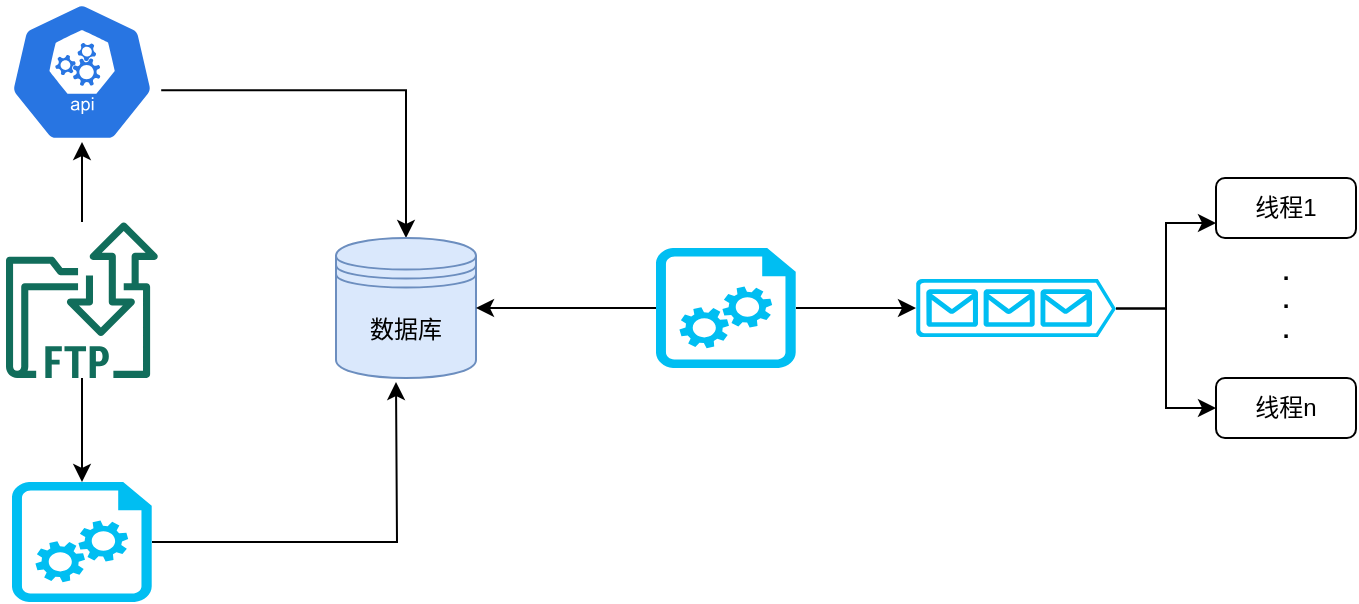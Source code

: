 <mxfile version="14.8.0" type="github">
  <diagram id="fYKfGPqdpj5STdfEeVyN" name="Page-1">
    <mxGraphModel dx="942" dy="582" grid="1" gridSize="10" guides="1" tooltips="1" connect="1" arrows="1" fold="1" page="1" pageScale="1" pageWidth="1169" pageHeight="1654" math="0" shadow="0">
      <root>
        <mxCell id="0" />
        <mxCell id="1" parent="0" />
        <mxCell id="s__IYp2AZCWsRCQvnXPb-18" style="edgeStyle=orthogonalEdgeStyle;rounded=0;orthogonalLoop=1;jettySize=auto;html=1;exitX=1;exitY=0.5;exitDx=0;exitDy=0;exitPerimeter=0;" edge="1" parent="1" source="s__IYp2AZCWsRCQvnXPb-1">
          <mxGeometry relative="1" as="geometry">
            <mxPoint x="430" y="240" as="targetPoint" />
          </mxGeometry>
        </mxCell>
        <mxCell id="s__IYp2AZCWsRCQvnXPb-1" value="" style="verticalLabelPosition=bottom;html=1;verticalAlign=top;align=center;strokeColor=none;fillColor=#00BEF2;shape=mxgraph.azure.startup_task;pointerEvents=1;" vertex="1" parent="1">
          <mxGeometry x="238" y="290" width="70" height="60" as="geometry" />
        </mxCell>
        <mxCell id="s__IYp2AZCWsRCQvnXPb-17" style="edgeStyle=orthogonalEdgeStyle;rounded=0;orthogonalLoop=1;jettySize=auto;html=1;exitX=0.995;exitY=0.63;exitDx=0;exitDy=0;exitPerimeter=0;entryX=0.5;entryY=0;entryDx=0;entryDy=0;" edge="1" parent="1" source="s__IYp2AZCWsRCQvnXPb-2" target="s__IYp2AZCWsRCQvnXPb-3">
          <mxGeometry relative="1" as="geometry" />
        </mxCell>
        <mxCell id="s__IYp2AZCWsRCQvnXPb-2" value="" style="html=1;dashed=0;whitespace=wrap;fillColor=#2875E2;strokeColor=#ffffff;points=[[0.005,0.63,0],[0.1,0.2,0],[0.9,0.2,0],[0.5,0,0],[0.995,0.63,0],[0.72,0.99,0],[0.5,1,0],[0.28,0.99,0]];shape=mxgraph.kubernetes.icon;prIcon=api" vertex="1" parent="1">
          <mxGeometry x="233" y="50" width="80" height="70" as="geometry" />
        </mxCell>
        <mxCell id="s__IYp2AZCWsRCQvnXPb-3" value="数据库" style="shape=datastore;whiteSpace=wrap;html=1;fillColor=#dae8fc;strokeColor=#6c8ebf;" vertex="1" parent="1">
          <mxGeometry x="400" y="168" width="70" height="70" as="geometry" />
        </mxCell>
        <mxCell id="s__IYp2AZCWsRCQvnXPb-15" value="" style="edgeStyle=orthogonalEdgeStyle;rounded=0;orthogonalLoop=1;jettySize=auto;html=1;" edge="1" parent="1" source="s__IYp2AZCWsRCQvnXPb-4" target="s__IYp2AZCWsRCQvnXPb-2">
          <mxGeometry relative="1" as="geometry" />
        </mxCell>
        <mxCell id="s__IYp2AZCWsRCQvnXPb-16" value="" style="edgeStyle=orthogonalEdgeStyle;rounded=0;orthogonalLoop=1;jettySize=auto;html=1;" edge="1" parent="1" source="s__IYp2AZCWsRCQvnXPb-4" target="s__IYp2AZCWsRCQvnXPb-1">
          <mxGeometry relative="1" as="geometry" />
        </mxCell>
        <mxCell id="s__IYp2AZCWsRCQvnXPb-4" value="" style="outlineConnect=0;fontColor=#232F3E;gradientColor=none;fillColor=#116D5B;strokeColor=none;dashed=0;verticalLabelPosition=bottom;verticalAlign=top;align=center;html=1;fontSize=12;fontStyle=0;aspect=fixed;shape=mxgraph.aws4.transfer_for_ftp_resource;" vertex="1" parent="1">
          <mxGeometry x="235" y="160" width="76" height="78" as="geometry" />
        </mxCell>
        <mxCell id="s__IYp2AZCWsRCQvnXPb-19" style="edgeStyle=orthogonalEdgeStyle;rounded=0;orthogonalLoop=1;jettySize=auto;html=1;exitX=0;exitY=0.5;exitDx=0;exitDy=0;exitPerimeter=0;entryX=1;entryY=0.5;entryDx=0;entryDy=0;" edge="1" parent="1" source="s__IYp2AZCWsRCQvnXPb-5" target="s__IYp2AZCWsRCQvnXPb-3">
          <mxGeometry relative="1" as="geometry" />
        </mxCell>
        <mxCell id="s__IYp2AZCWsRCQvnXPb-20" style="edgeStyle=orthogonalEdgeStyle;rounded=0;orthogonalLoop=1;jettySize=auto;html=1;exitX=1;exitY=0.5;exitDx=0;exitDy=0;exitPerimeter=0;entryX=0;entryY=0.5;entryDx=0;entryDy=0;entryPerimeter=0;" edge="1" parent="1" source="s__IYp2AZCWsRCQvnXPb-5" target="s__IYp2AZCWsRCQvnXPb-6">
          <mxGeometry relative="1" as="geometry" />
        </mxCell>
        <mxCell id="s__IYp2AZCWsRCQvnXPb-5" value="" style="verticalLabelPosition=bottom;html=1;verticalAlign=top;align=center;strokeColor=none;fillColor=#00BEF2;shape=mxgraph.azure.startup_task;pointerEvents=1;" vertex="1" parent="1">
          <mxGeometry x="560" y="173" width="70" height="60" as="geometry" />
        </mxCell>
        <mxCell id="s__IYp2AZCWsRCQvnXPb-23" style="edgeStyle=orthogonalEdgeStyle;rounded=0;orthogonalLoop=1;jettySize=auto;html=1;exitX=1;exitY=0.51;exitDx=0;exitDy=0;exitPerimeter=0;entryX=0;entryY=0.75;entryDx=0;entryDy=0;" edge="1" parent="1" source="s__IYp2AZCWsRCQvnXPb-6" target="s__IYp2AZCWsRCQvnXPb-8">
          <mxGeometry relative="1" as="geometry" />
        </mxCell>
        <mxCell id="s__IYp2AZCWsRCQvnXPb-24" style="edgeStyle=orthogonalEdgeStyle;rounded=0;orthogonalLoop=1;jettySize=auto;html=1;exitX=1;exitY=0.51;exitDx=0;exitDy=0;exitPerimeter=0;entryX=0;entryY=0.5;entryDx=0;entryDy=0;" edge="1" parent="1" source="s__IYp2AZCWsRCQvnXPb-6" target="s__IYp2AZCWsRCQvnXPb-9">
          <mxGeometry relative="1" as="geometry" />
        </mxCell>
        <mxCell id="s__IYp2AZCWsRCQvnXPb-6" value="" style="verticalLabelPosition=bottom;html=1;verticalAlign=top;align=center;strokeColor=none;fillColor=#00BEF2;shape=mxgraph.azure.queue_generic;pointerEvents=1;" vertex="1" parent="1">
          <mxGeometry x="690" y="188.5" width="100" height="29" as="geometry" />
        </mxCell>
        <mxCell id="s__IYp2AZCWsRCQvnXPb-8" value="线程1" style="rounded=1;whiteSpace=wrap;html=1;" vertex="1" parent="1">
          <mxGeometry x="840" y="138" width="70" height="30" as="geometry" />
        </mxCell>
        <mxCell id="s__IYp2AZCWsRCQvnXPb-9" value="线程n" style="rounded=1;whiteSpace=wrap;html=1;" vertex="1" parent="1">
          <mxGeometry x="840" y="238" width="70" height="30" as="geometry" />
        </mxCell>
        <mxCell id="s__IYp2AZCWsRCQvnXPb-25" value=".&lt;br&gt;.&lt;br&gt;." style="text;html=1;strokeColor=none;fillColor=none;align=center;verticalAlign=middle;whiteSpace=wrap;rounded=0;fontStyle=1" vertex="1" parent="1">
          <mxGeometry x="855" y="188.5" width="40" height="20" as="geometry" />
        </mxCell>
      </root>
    </mxGraphModel>
  </diagram>
</mxfile>
